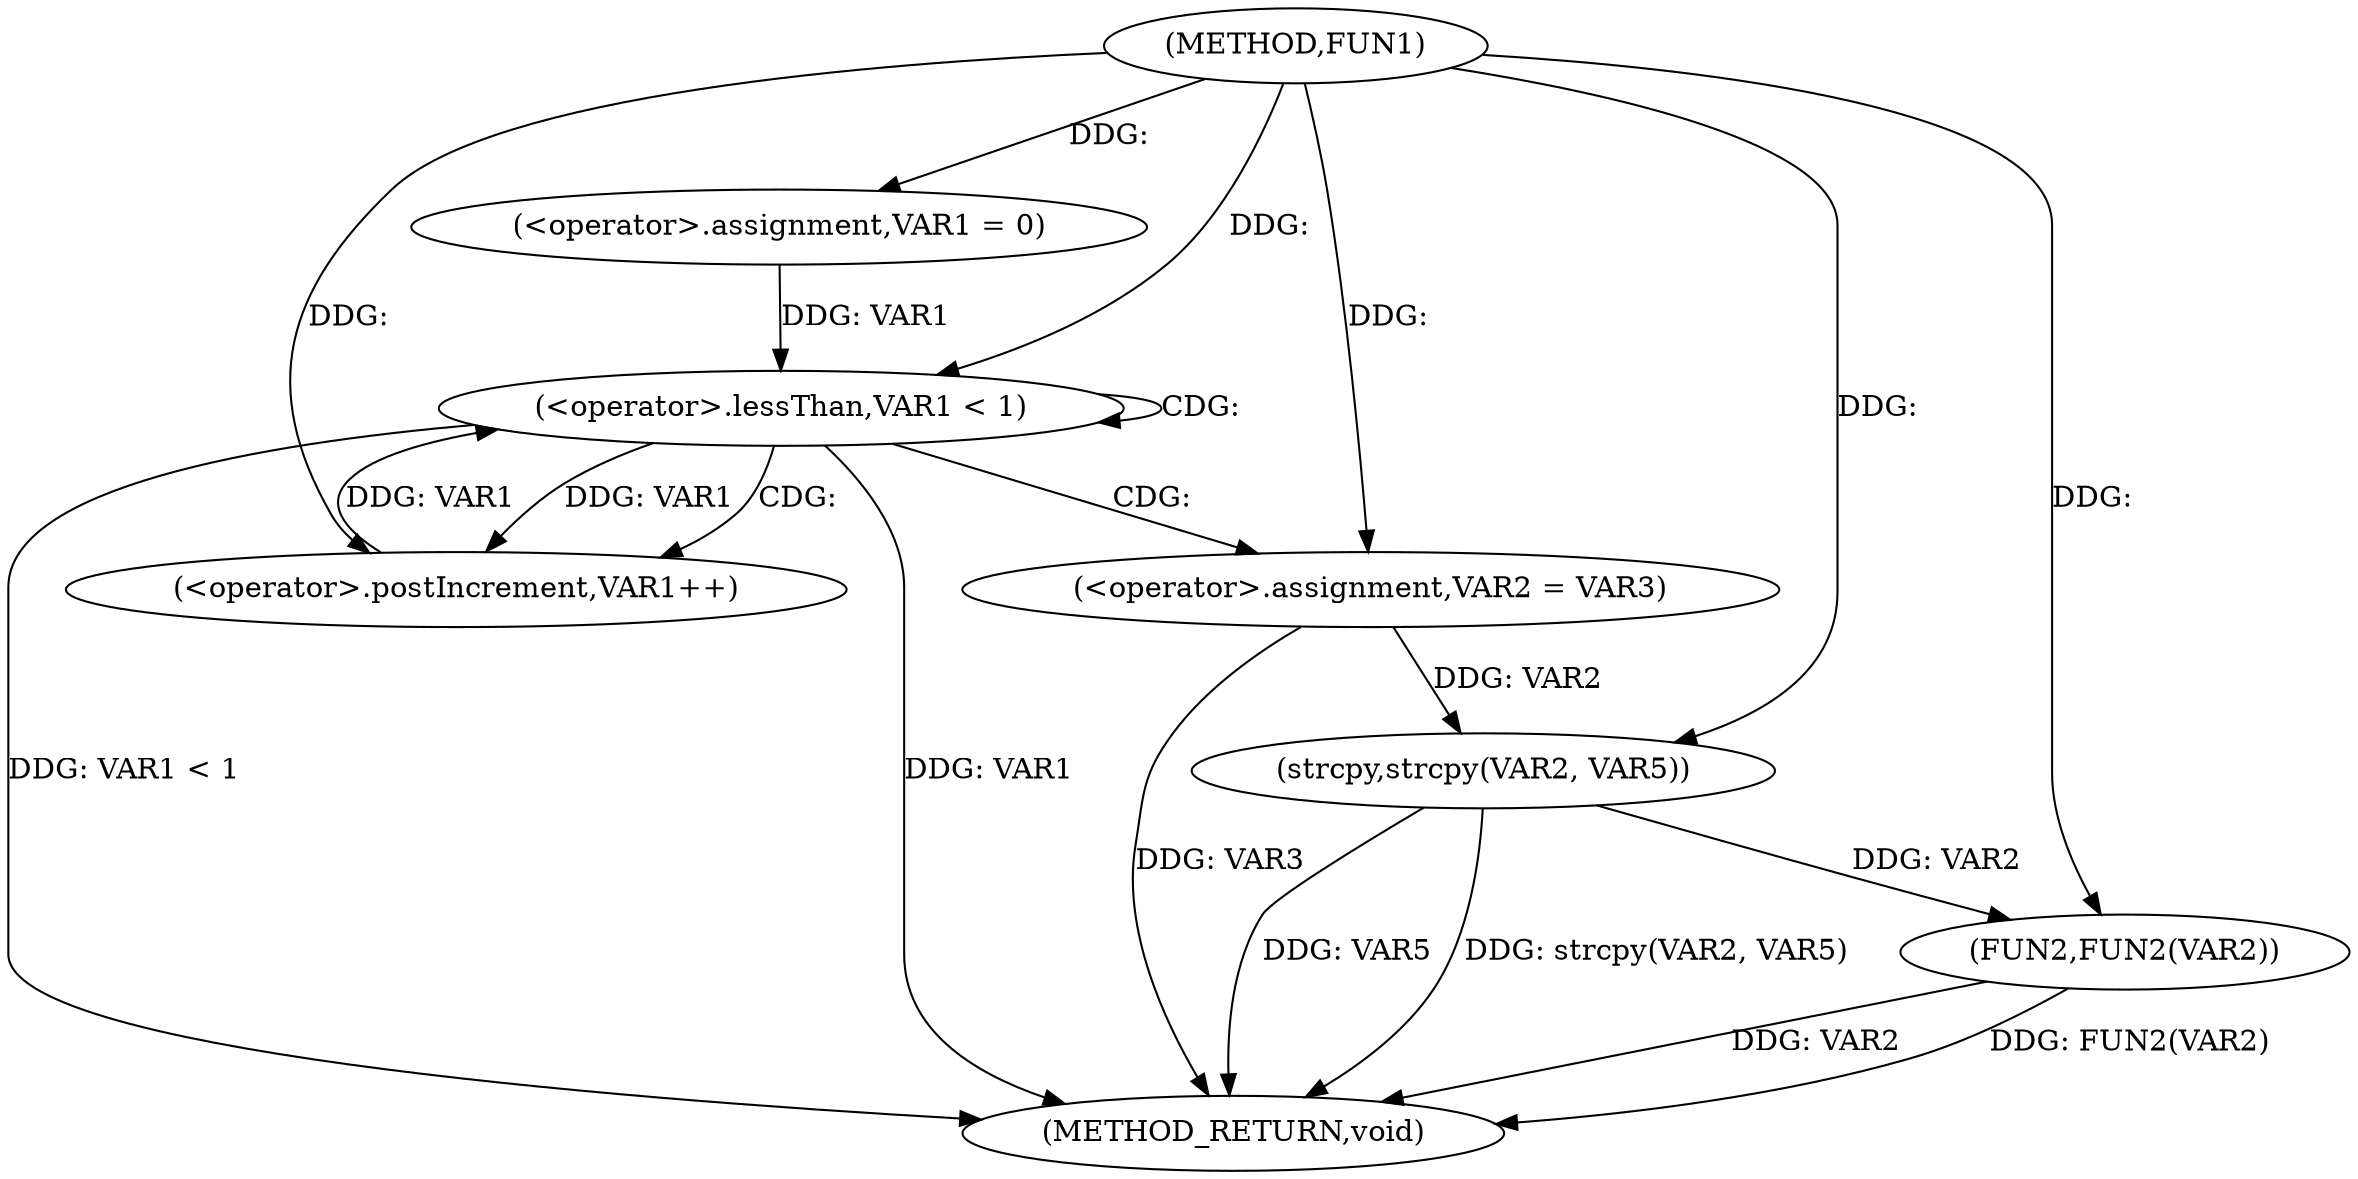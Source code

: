 digraph FUN1 {  
"1000100" [label = "(METHOD,FUN1)" ]
"1000126" [label = "(METHOD_RETURN,void)" ]
"1000107" [label = "(<operator>.assignment,VAR1 = 0)" ]
"1000110" [label = "(<operator>.lessThan,VAR1 < 1)" ]
"1000113" [label = "(<operator>.postIncrement,VAR1++)" ]
"1000116" [label = "(<operator>.assignment,VAR2 = VAR3)" ]
"1000121" [label = "(strcpy,strcpy(VAR2, VAR5))" ]
"1000124" [label = "(FUN2,FUN2(VAR2))" ]
  "1000124" -> "1000126"  [ label = "DDG: VAR2"] 
  "1000121" -> "1000126"  [ label = "DDG: VAR5"] 
  "1000121" -> "1000126"  [ label = "DDG: strcpy(VAR2, VAR5)"] 
  "1000116" -> "1000126"  [ label = "DDG: VAR3"] 
  "1000124" -> "1000126"  [ label = "DDG: FUN2(VAR2)"] 
  "1000110" -> "1000126"  [ label = "DDG: VAR1 < 1"] 
  "1000110" -> "1000126"  [ label = "DDG: VAR1"] 
  "1000100" -> "1000107"  [ label = "DDG: "] 
  "1000107" -> "1000110"  [ label = "DDG: VAR1"] 
  "1000113" -> "1000110"  [ label = "DDG: VAR1"] 
  "1000100" -> "1000110"  [ label = "DDG: "] 
  "1000110" -> "1000113"  [ label = "DDG: VAR1"] 
  "1000100" -> "1000113"  [ label = "DDG: "] 
  "1000100" -> "1000116"  [ label = "DDG: "] 
  "1000116" -> "1000121"  [ label = "DDG: VAR2"] 
  "1000100" -> "1000121"  [ label = "DDG: "] 
  "1000121" -> "1000124"  [ label = "DDG: VAR2"] 
  "1000100" -> "1000124"  [ label = "DDG: "] 
  "1000110" -> "1000110"  [ label = "CDG: "] 
  "1000110" -> "1000116"  [ label = "CDG: "] 
  "1000110" -> "1000113"  [ label = "CDG: "] 
}
